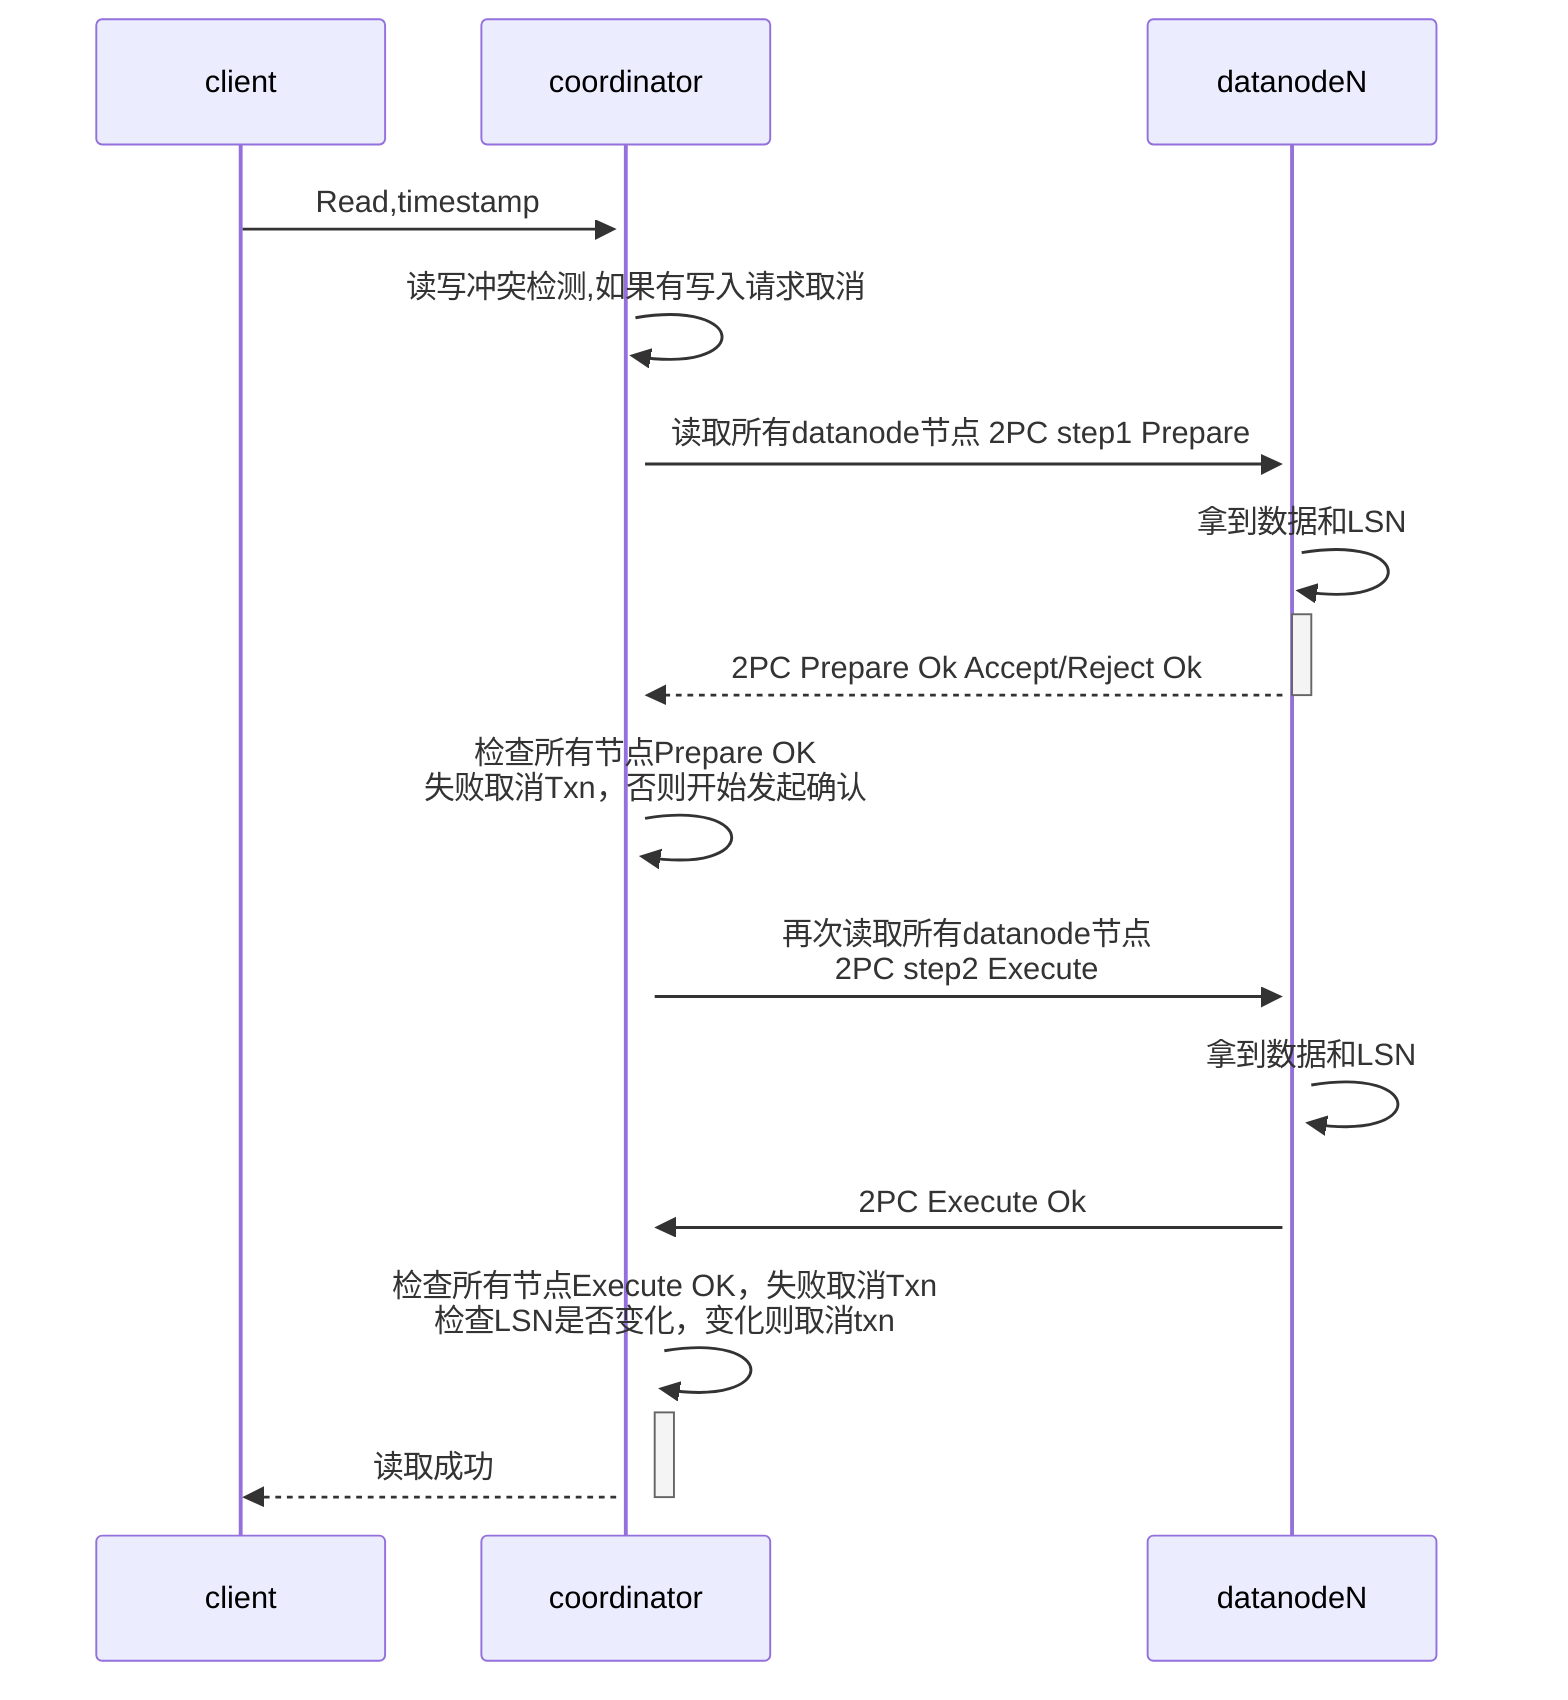 sequenceDiagram
    client->>+coordinator: Read,timestamp
    coordinator->>+coordinator: 读写冲突检测,如果有写入请求取消
    coordinator->>+datanodeN: 读取所有datanode节点 2PC step1 Prepare
    datanodeN->>+datanodeN: 拿到数据和LSN
    datanodeN-->>-coordinator: 2PC Prepare Ok  Accept/Reject Ok
    coordinator->>+coordinator:检查所有节点Prepare OK<br>失败取消Txn，否则开始发起确认
    coordinator->>+datanodeN: 再次读取所有datanode节点 <br>2PC step2 Execute
    datanodeN->>+datanodeN: 拿到数据和LSN
    datanodeN->>+coordinator: 2PC Execute Ok
    coordinator->>+coordinator:检查所有节点Execute OK，失败取消Txn<br>检查LSN是否变化，变化则取消txn
    coordinator-->>-client: 读取成功